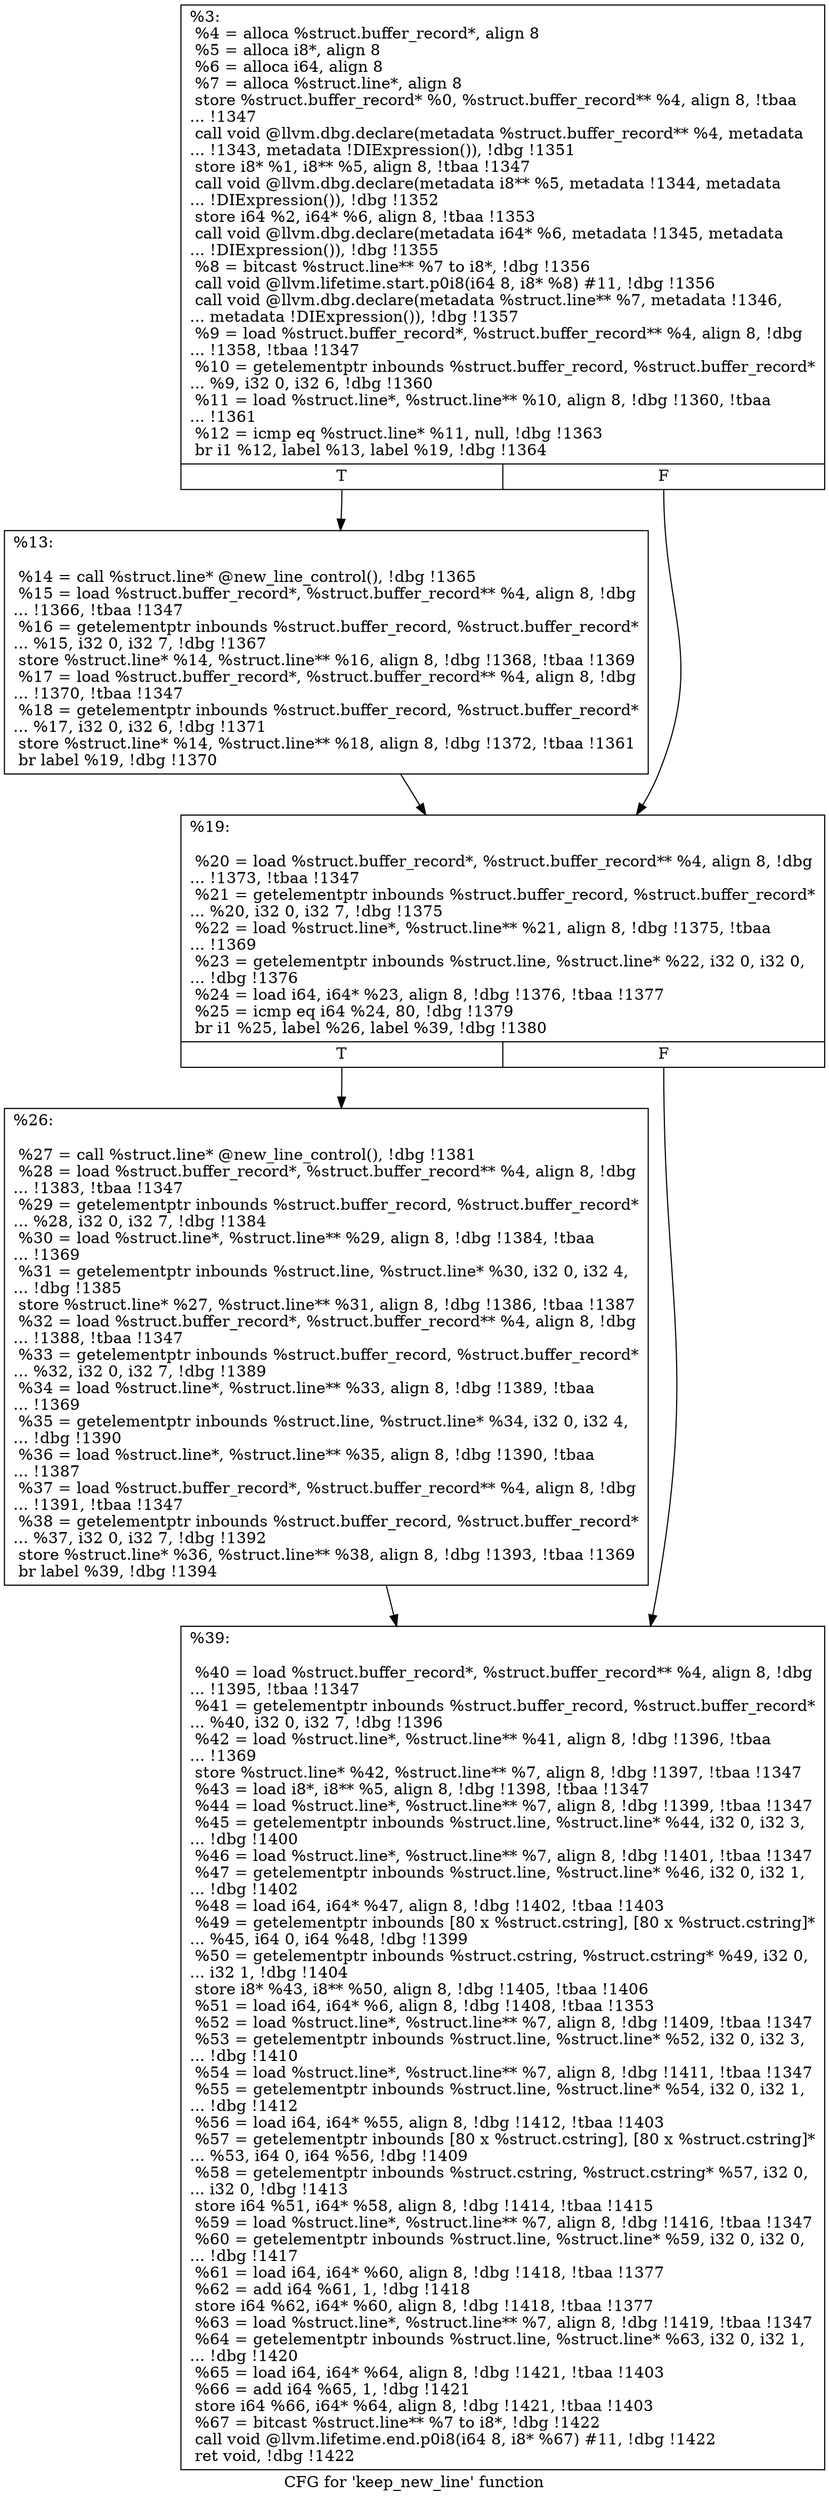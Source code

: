 digraph "CFG for 'keep_new_line' function" {
	label="CFG for 'keep_new_line' function";

	Node0x1367940 [shape=record,label="{%3:\l  %4 = alloca %struct.buffer_record*, align 8\l  %5 = alloca i8*, align 8\l  %6 = alloca i64, align 8\l  %7 = alloca %struct.line*, align 8\l  store %struct.buffer_record* %0, %struct.buffer_record** %4, align 8, !tbaa\l... !1347\l  call void @llvm.dbg.declare(metadata %struct.buffer_record** %4, metadata\l... !1343, metadata !DIExpression()), !dbg !1351\l  store i8* %1, i8** %5, align 8, !tbaa !1347\l  call void @llvm.dbg.declare(metadata i8** %5, metadata !1344, metadata\l... !DIExpression()), !dbg !1352\l  store i64 %2, i64* %6, align 8, !tbaa !1353\l  call void @llvm.dbg.declare(metadata i64* %6, metadata !1345, metadata\l... !DIExpression()), !dbg !1355\l  %8 = bitcast %struct.line** %7 to i8*, !dbg !1356\l  call void @llvm.lifetime.start.p0i8(i64 8, i8* %8) #11, !dbg !1356\l  call void @llvm.dbg.declare(metadata %struct.line** %7, metadata !1346,\l... metadata !DIExpression()), !dbg !1357\l  %9 = load %struct.buffer_record*, %struct.buffer_record** %4, align 8, !dbg\l... !1358, !tbaa !1347\l  %10 = getelementptr inbounds %struct.buffer_record, %struct.buffer_record*\l... %9, i32 0, i32 6, !dbg !1360\l  %11 = load %struct.line*, %struct.line** %10, align 8, !dbg !1360, !tbaa\l... !1361\l  %12 = icmp eq %struct.line* %11, null, !dbg !1363\l  br i1 %12, label %13, label %19, !dbg !1364\l|{<s0>T|<s1>F}}"];
	Node0x1367940:s0 -> Node0x136d100;
	Node0x1367940:s1 -> Node0x136f080;
	Node0x136d100 [shape=record,label="{%13:\l\l  %14 = call %struct.line* @new_line_control(), !dbg !1365\l  %15 = load %struct.buffer_record*, %struct.buffer_record** %4, align 8, !dbg\l... !1366, !tbaa !1347\l  %16 = getelementptr inbounds %struct.buffer_record, %struct.buffer_record*\l... %15, i32 0, i32 7, !dbg !1367\l  store %struct.line* %14, %struct.line** %16, align 8, !dbg !1368, !tbaa !1369\l  %17 = load %struct.buffer_record*, %struct.buffer_record** %4, align 8, !dbg\l... !1370, !tbaa !1347\l  %18 = getelementptr inbounds %struct.buffer_record, %struct.buffer_record*\l... %17, i32 0, i32 6, !dbg !1371\l  store %struct.line* %14, %struct.line** %18, align 8, !dbg !1372, !tbaa !1361\l  br label %19, !dbg !1370\l}"];
	Node0x136d100 -> Node0x136f080;
	Node0x136f080 [shape=record,label="{%19:\l\l  %20 = load %struct.buffer_record*, %struct.buffer_record** %4, align 8, !dbg\l... !1373, !tbaa !1347\l  %21 = getelementptr inbounds %struct.buffer_record, %struct.buffer_record*\l... %20, i32 0, i32 7, !dbg !1375\l  %22 = load %struct.line*, %struct.line** %21, align 8, !dbg !1375, !tbaa\l... !1369\l  %23 = getelementptr inbounds %struct.line, %struct.line* %22, i32 0, i32 0,\l... !dbg !1376\l  %24 = load i64, i64* %23, align 8, !dbg !1376, !tbaa !1377\l  %25 = icmp eq i64 %24, 80, !dbg !1379\l  br i1 %25, label %26, label %39, !dbg !1380\l|{<s0>T|<s1>F}}"];
	Node0x136f080:s0 -> Node0x136f0d0;
	Node0x136f080:s1 -> Node0x136f120;
	Node0x136f0d0 [shape=record,label="{%26:\l\l  %27 = call %struct.line* @new_line_control(), !dbg !1381\l  %28 = load %struct.buffer_record*, %struct.buffer_record** %4, align 8, !dbg\l... !1383, !tbaa !1347\l  %29 = getelementptr inbounds %struct.buffer_record, %struct.buffer_record*\l... %28, i32 0, i32 7, !dbg !1384\l  %30 = load %struct.line*, %struct.line** %29, align 8, !dbg !1384, !tbaa\l... !1369\l  %31 = getelementptr inbounds %struct.line, %struct.line* %30, i32 0, i32 4,\l... !dbg !1385\l  store %struct.line* %27, %struct.line** %31, align 8, !dbg !1386, !tbaa !1387\l  %32 = load %struct.buffer_record*, %struct.buffer_record** %4, align 8, !dbg\l... !1388, !tbaa !1347\l  %33 = getelementptr inbounds %struct.buffer_record, %struct.buffer_record*\l... %32, i32 0, i32 7, !dbg !1389\l  %34 = load %struct.line*, %struct.line** %33, align 8, !dbg !1389, !tbaa\l... !1369\l  %35 = getelementptr inbounds %struct.line, %struct.line* %34, i32 0, i32 4,\l... !dbg !1390\l  %36 = load %struct.line*, %struct.line** %35, align 8, !dbg !1390, !tbaa\l... !1387\l  %37 = load %struct.buffer_record*, %struct.buffer_record** %4, align 8, !dbg\l... !1391, !tbaa !1347\l  %38 = getelementptr inbounds %struct.buffer_record, %struct.buffer_record*\l... %37, i32 0, i32 7, !dbg !1392\l  store %struct.line* %36, %struct.line** %38, align 8, !dbg !1393, !tbaa !1369\l  br label %39, !dbg !1394\l}"];
	Node0x136f0d0 -> Node0x136f120;
	Node0x136f120 [shape=record,label="{%39:\l\l  %40 = load %struct.buffer_record*, %struct.buffer_record** %4, align 8, !dbg\l... !1395, !tbaa !1347\l  %41 = getelementptr inbounds %struct.buffer_record, %struct.buffer_record*\l... %40, i32 0, i32 7, !dbg !1396\l  %42 = load %struct.line*, %struct.line** %41, align 8, !dbg !1396, !tbaa\l... !1369\l  store %struct.line* %42, %struct.line** %7, align 8, !dbg !1397, !tbaa !1347\l  %43 = load i8*, i8** %5, align 8, !dbg !1398, !tbaa !1347\l  %44 = load %struct.line*, %struct.line** %7, align 8, !dbg !1399, !tbaa !1347\l  %45 = getelementptr inbounds %struct.line, %struct.line* %44, i32 0, i32 3,\l... !dbg !1400\l  %46 = load %struct.line*, %struct.line** %7, align 8, !dbg !1401, !tbaa !1347\l  %47 = getelementptr inbounds %struct.line, %struct.line* %46, i32 0, i32 1,\l... !dbg !1402\l  %48 = load i64, i64* %47, align 8, !dbg !1402, !tbaa !1403\l  %49 = getelementptr inbounds [80 x %struct.cstring], [80 x %struct.cstring]*\l... %45, i64 0, i64 %48, !dbg !1399\l  %50 = getelementptr inbounds %struct.cstring, %struct.cstring* %49, i32 0,\l... i32 1, !dbg !1404\l  store i8* %43, i8** %50, align 8, !dbg !1405, !tbaa !1406\l  %51 = load i64, i64* %6, align 8, !dbg !1408, !tbaa !1353\l  %52 = load %struct.line*, %struct.line** %7, align 8, !dbg !1409, !tbaa !1347\l  %53 = getelementptr inbounds %struct.line, %struct.line* %52, i32 0, i32 3,\l... !dbg !1410\l  %54 = load %struct.line*, %struct.line** %7, align 8, !dbg !1411, !tbaa !1347\l  %55 = getelementptr inbounds %struct.line, %struct.line* %54, i32 0, i32 1,\l... !dbg !1412\l  %56 = load i64, i64* %55, align 8, !dbg !1412, !tbaa !1403\l  %57 = getelementptr inbounds [80 x %struct.cstring], [80 x %struct.cstring]*\l... %53, i64 0, i64 %56, !dbg !1409\l  %58 = getelementptr inbounds %struct.cstring, %struct.cstring* %57, i32 0,\l... i32 0, !dbg !1413\l  store i64 %51, i64* %58, align 8, !dbg !1414, !tbaa !1415\l  %59 = load %struct.line*, %struct.line** %7, align 8, !dbg !1416, !tbaa !1347\l  %60 = getelementptr inbounds %struct.line, %struct.line* %59, i32 0, i32 0,\l... !dbg !1417\l  %61 = load i64, i64* %60, align 8, !dbg !1418, !tbaa !1377\l  %62 = add i64 %61, 1, !dbg !1418\l  store i64 %62, i64* %60, align 8, !dbg !1418, !tbaa !1377\l  %63 = load %struct.line*, %struct.line** %7, align 8, !dbg !1419, !tbaa !1347\l  %64 = getelementptr inbounds %struct.line, %struct.line* %63, i32 0, i32 1,\l... !dbg !1420\l  %65 = load i64, i64* %64, align 8, !dbg !1421, !tbaa !1403\l  %66 = add i64 %65, 1, !dbg !1421\l  store i64 %66, i64* %64, align 8, !dbg !1421, !tbaa !1403\l  %67 = bitcast %struct.line** %7 to i8*, !dbg !1422\l  call void @llvm.lifetime.end.p0i8(i64 8, i8* %67) #11, !dbg !1422\l  ret void, !dbg !1422\l}"];
}
